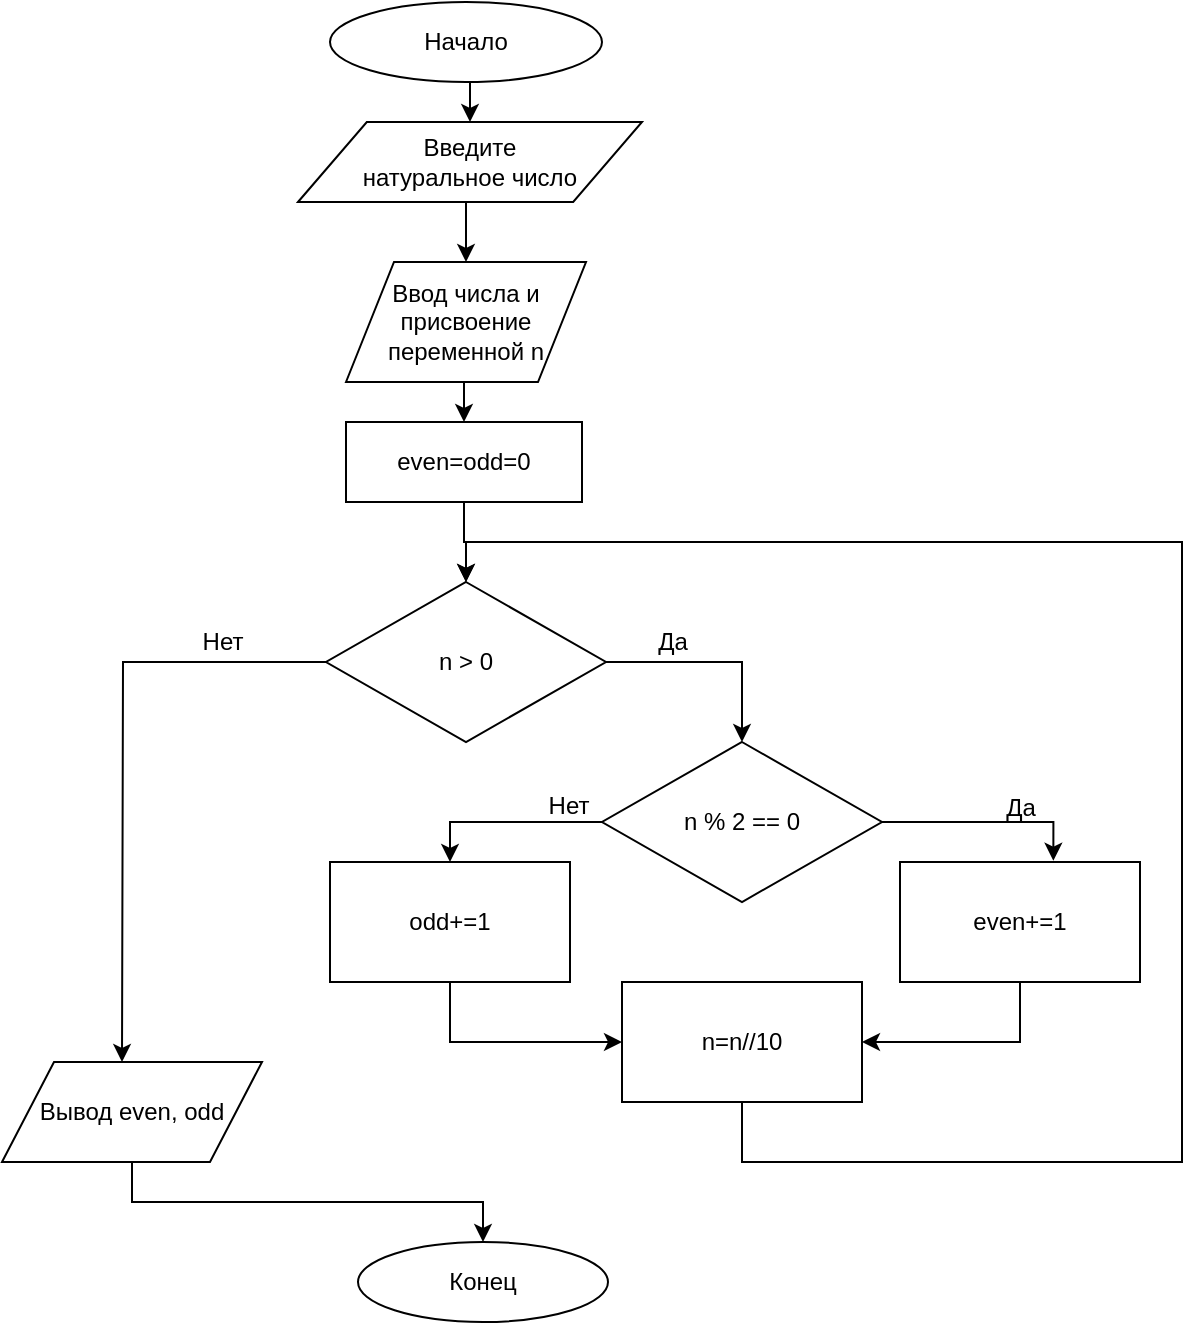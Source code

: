 <mxfile version="12.9.6" type="github" pages="4">
  <diagram id="rKVtp30S5FOUJcAbXGAA" name="les_2_task_1">
    <mxGraphModel dx="1117" dy="670" grid="1" gridSize="10" guides="1" tooltips="1" connect="1" arrows="1" fold="1" page="1" pageScale="1" pageWidth="827" pageHeight="1169" math="0" shadow="0">
      <root>
        <mxCell id="0" />
        <mxCell id="1" parent="0" />
        <mxCell id="ioa-NTSETCwicqUqC_N4-3" style="edgeStyle=orthogonalEdgeStyle;rounded=0;orthogonalLoop=1;jettySize=auto;html=1;exitX=0.5;exitY=1;exitDx=0;exitDy=0;entryX=0.5;entryY=0;entryDx=0;entryDy=0;" edge="1" parent="1" source="ioa-NTSETCwicqUqC_N4-1" target="ioa-NTSETCwicqUqC_N4-2">
          <mxGeometry relative="1" as="geometry" />
        </mxCell>
        <mxCell id="ioa-NTSETCwicqUqC_N4-1" value="Начало" style="ellipse;whiteSpace=wrap;html=1;" vertex="1" parent="1">
          <mxGeometry x="304" y="30" width="136" height="40" as="geometry" />
        </mxCell>
        <mxCell id="ioa-NTSETCwicqUqC_N4-5" style="edgeStyle=orthogonalEdgeStyle;rounded=0;orthogonalLoop=1;jettySize=auto;html=1;exitX=0.5;exitY=1;exitDx=0;exitDy=0;entryX=0.5;entryY=0;entryDx=0;entryDy=0;" edge="1" parent="1" source="ioa-NTSETCwicqUqC_N4-2" target="ioa-NTSETCwicqUqC_N4-4">
          <mxGeometry relative="1" as="geometry" />
        </mxCell>
        <mxCell id="ioa-NTSETCwicqUqC_N4-2" value="Введите &lt;br&gt;натуральное число" style="shape=parallelogram;perimeter=parallelogramPerimeter;whiteSpace=wrap;html=1;" vertex="1" parent="1">
          <mxGeometry x="288" y="90" width="172" height="40" as="geometry" />
        </mxCell>
        <mxCell id="ioa-NTSETCwicqUqC_N4-7" style="edgeStyle=orthogonalEdgeStyle;rounded=0;orthogonalLoop=1;jettySize=auto;html=1;exitX=0.5;exitY=1;exitDx=0;exitDy=0;entryX=0.5;entryY=0;entryDx=0;entryDy=0;" edge="1" parent="1" source="ioa-NTSETCwicqUqC_N4-4" target="ioa-NTSETCwicqUqC_N4-6">
          <mxGeometry relative="1" as="geometry" />
        </mxCell>
        <mxCell id="ioa-NTSETCwicqUqC_N4-4" value="Ввод числа и присвоение переменной n" style="shape=parallelogram;perimeter=parallelogramPerimeter;whiteSpace=wrap;html=1;" vertex="1" parent="1">
          <mxGeometry x="312" y="160" width="120" height="60" as="geometry" />
        </mxCell>
        <mxCell id="ioa-NTSETCwicqUqC_N4-24" style="edgeStyle=orthogonalEdgeStyle;rounded=0;orthogonalLoop=1;jettySize=auto;html=1;exitX=0.5;exitY=1;exitDx=0;exitDy=0;entryX=0.5;entryY=0;entryDx=0;entryDy=0;" edge="1" parent="1" source="ioa-NTSETCwicqUqC_N4-6" target="ioa-NTSETCwicqUqC_N4-8">
          <mxGeometry relative="1" as="geometry" />
        </mxCell>
        <mxCell id="ioa-NTSETCwicqUqC_N4-6" value="even=odd=0" style="rounded=0;whiteSpace=wrap;html=1;" vertex="1" parent="1">
          <mxGeometry x="312" y="240" width="118" height="40" as="geometry" />
        </mxCell>
        <mxCell id="ioa-NTSETCwicqUqC_N4-10" style="edgeStyle=orthogonalEdgeStyle;rounded=0;orthogonalLoop=1;jettySize=auto;html=1;exitX=1;exitY=0.5;exitDx=0;exitDy=0;entryX=0.5;entryY=0;entryDx=0;entryDy=0;" edge="1" parent="1" source="ioa-NTSETCwicqUqC_N4-8" target="ioa-NTSETCwicqUqC_N4-12">
          <mxGeometry relative="1" as="geometry">
            <mxPoint x="540" y="400" as="targetPoint" />
            <Array as="points">
              <mxPoint x="510" y="360" />
            </Array>
          </mxGeometry>
        </mxCell>
        <mxCell id="ioa-NTSETCwicqUqC_N4-25" style="edgeStyle=orthogonalEdgeStyle;rounded=0;orthogonalLoop=1;jettySize=auto;html=1;exitX=0;exitY=0.5;exitDx=0;exitDy=0;" edge="1" parent="1" source="ioa-NTSETCwicqUqC_N4-8">
          <mxGeometry relative="1" as="geometry">
            <mxPoint x="200" y="560" as="targetPoint" />
          </mxGeometry>
        </mxCell>
        <mxCell id="ioa-NTSETCwicqUqC_N4-8" value="n &amp;gt; 0" style="rhombus;whiteSpace=wrap;html=1;" vertex="1" parent="1">
          <mxGeometry x="302" y="320" width="140" height="80" as="geometry" />
        </mxCell>
        <mxCell id="ioa-NTSETCwicqUqC_N4-11" value="Да" style="text;html=1;align=center;verticalAlign=middle;resizable=0;points=[];autosize=1;" vertex="1" parent="1">
          <mxGeometry x="460" y="340" width="30" height="20" as="geometry" />
        </mxCell>
        <mxCell id="ioa-NTSETCwicqUqC_N4-16" style="edgeStyle=orthogonalEdgeStyle;rounded=0;orthogonalLoop=1;jettySize=auto;html=1;exitX=1;exitY=0.5;exitDx=0;exitDy=0;entryX=0.639;entryY=-0.011;entryDx=0;entryDy=0;entryPerimeter=0;" edge="1" parent="1" source="ioa-NTSETCwicqUqC_N4-12" target="ioa-NTSETCwicqUqC_N4-13">
          <mxGeometry relative="1" as="geometry" />
        </mxCell>
        <mxCell id="ioa-NTSETCwicqUqC_N4-17" style="edgeStyle=orthogonalEdgeStyle;rounded=0;orthogonalLoop=1;jettySize=auto;html=1;exitX=0;exitY=0.5;exitDx=0;exitDy=0;entryX=0.5;entryY=0;entryDx=0;entryDy=0;" edge="1" parent="1" source="ioa-NTSETCwicqUqC_N4-12" target="ioa-NTSETCwicqUqC_N4-14">
          <mxGeometry relative="1" as="geometry" />
        </mxCell>
        <mxCell id="ioa-NTSETCwicqUqC_N4-12" value="n % 2 == 0" style="rhombus;whiteSpace=wrap;html=1;" vertex="1" parent="1">
          <mxGeometry x="440" y="400" width="140" height="80" as="geometry" />
        </mxCell>
        <mxCell id="ioa-NTSETCwicqUqC_N4-29" style="edgeStyle=orthogonalEdgeStyle;rounded=0;orthogonalLoop=1;jettySize=auto;html=1;exitX=0.5;exitY=1;exitDx=0;exitDy=0;entryX=1;entryY=0.5;entryDx=0;entryDy=0;" edge="1" parent="1" source="ioa-NTSETCwicqUqC_N4-13" target="ioa-NTSETCwicqUqC_N4-15">
          <mxGeometry relative="1" as="geometry" />
        </mxCell>
        <mxCell id="ioa-NTSETCwicqUqC_N4-13" value="even+=1" style="rounded=0;whiteSpace=wrap;html=1;" vertex="1" parent="1">
          <mxGeometry x="589" y="460" width="120" height="60" as="geometry" />
        </mxCell>
        <mxCell id="ioa-NTSETCwicqUqC_N4-19" style="edgeStyle=orthogonalEdgeStyle;rounded=0;orthogonalLoop=1;jettySize=auto;html=1;exitX=0.5;exitY=1;exitDx=0;exitDy=0;entryX=0;entryY=0.5;entryDx=0;entryDy=0;" edge="1" parent="1" source="ioa-NTSETCwicqUqC_N4-14" target="ioa-NTSETCwicqUqC_N4-15">
          <mxGeometry relative="1" as="geometry" />
        </mxCell>
        <mxCell id="ioa-NTSETCwicqUqC_N4-14" value="odd+=1" style="rounded=0;whiteSpace=wrap;html=1;" vertex="1" parent="1">
          <mxGeometry x="304" y="460" width="120" height="60" as="geometry" />
        </mxCell>
        <mxCell id="ioa-NTSETCwicqUqC_N4-21" style="edgeStyle=orthogonalEdgeStyle;rounded=0;orthogonalLoop=1;jettySize=auto;html=1;exitX=0.5;exitY=1;exitDx=0;exitDy=0;entryX=0.5;entryY=0;entryDx=0;entryDy=0;" edge="1" parent="1" source="ioa-NTSETCwicqUqC_N4-15" target="ioa-NTSETCwicqUqC_N4-8">
          <mxGeometry relative="1" as="geometry">
            <mxPoint x="760.667" y="300" as="targetPoint" />
            <Array as="points">
              <mxPoint x="510" y="610" />
              <mxPoint x="730" y="610" />
              <mxPoint x="730" y="300" />
              <mxPoint x="372" y="300" />
            </Array>
          </mxGeometry>
        </mxCell>
        <mxCell id="ioa-NTSETCwicqUqC_N4-15" value="n=n//10" style="rounded=0;whiteSpace=wrap;html=1;" vertex="1" parent="1">
          <mxGeometry x="450" y="520" width="120" height="60" as="geometry" />
        </mxCell>
        <mxCell id="ioa-NTSETCwicqUqC_N4-18" value="Конец" style="ellipse;whiteSpace=wrap;html=1;" vertex="1" parent="1">
          <mxGeometry x="318" y="650" width="125" height="40" as="geometry" />
        </mxCell>
        <mxCell id="ioa-NTSETCwicqUqC_N4-22" value="Да" style="text;html=1;align=center;verticalAlign=middle;resizable=0;points=[];autosize=1;" vertex="1" parent="1">
          <mxGeometry x="634" y="423" width="30" height="20" as="geometry" />
        </mxCell>
        <mxCell id="ioa-NTSETCwicqUqC_N4-23" value="Нет" style="text;html=1;align=center;verticalAlign=middle;resizable=0;points=[];autosize=1;" vertex="1" parent="1">
          <mxGeometry x="403" y="422" width="40" height="20" as="geometry" />
        </mxCell>
        <mxCell id="ioa-NTSETCwicqUqC_N4-28" style="edgeStyle=orthogonalEdgeStyle;rounded=0;orthogonalLoop=1;jettySize=auto;html=1;exitX=0.5;exitY=1;exitDx=0;exitDy=0;entryX=0.5;entryY=0;entryDx=0;entryDy=0;" edge="1" parent="1" source="ioa-NTSETCwicqUqC_N4-26" target="ioa-NTSETCwicqUqC_N4-18">
          <mxGeometry relative="1" as="geometry" />
        </mxCell>
        <mxCell id="ioa-NTSETCwicqUqC_N4-26" value="Вывод even, odd" style="shape=parallelogram;perimeter=parallelogramPerimeter;whiteSpace=wrap;html=1;" vertex="1" parent="1">
          <mxGeometry x="140" y="560" width="130" height="50" as="geometry" />
        </mxCell>
        <mxCell id="ioa-NTSETCwicqUqC_N4-27" value="Нет" style="text;html=1;align=center;verticalAlign=middle;resizable=0;points=[];autosize=1;" vertex="1" parent="1">
          <mxGeometry x="230" y="340" width="40" height="20" as="geometry" />
        </mxCell>
      </root>
    </mxGraphModel>
  </diagram>
  <diagram id="Z9c6aDuYvLh2kP2BpgMr" name="les_2_task_2">
    <mxGraphModel dx="1117" dy="670" grid="1" gridSize="10" guides="1" tooltips="1" connect="1" arrows="1" fold="1" page="1" pageScale="1" pageWidth="827" pageHeight="1169" math="0" shadow="0">
      <root>
        <mxCell id="aGpTQ1tso_q_xdeGvkhL-0" />
        <mxCell id="aGpTQ1tso_q_xdeGvkhL-1" parent="aGpTQ1tso_q_xdeGvkhL-0" />
        <mxCell id="V6yD2w-xSUiHiECccR0s-0" style="edgeStyle=orthogonalEdgeStyle;rounded=0;orthogonalLoop=1;jettySize=auto;html=1;exitX=0.5;exitY=1;exitDx=0;exitDy=0;entryX=0.5;entryY=0;entryDx=0;entryDy=0;" edge="1" parent="aGpTQ1tso_q_xdeGvkhL-1" source="V6yD2w-xSUiHiECccR0s-1" target="V6yD2w-xSUiHiECccR0s-3">
          <mxGeometry relative="1" as="geometry" />
        </mxCell>
        <mxCell id="V6yD2w-xSUiHiECccR0s-1" value="Начало" style="ellipse;whiteSpace=wrap;html=1;" vertex="1" parent="aGpTQ1tso_q_xdeGvkhL-1">
          <mxGeometry x="304" y="30" width="136" height="40" as="geometry" />
        </mxCell>
        <mxCell id="V6yD2w-xSUiHiECccR0s-2" style="edgeStyle=orthogonalEdgeStyle;rounded=0;orthogonalLoop=1;jettySize=auto;html=1;exitX=0.5;exitY=1;exitDx=0;exitDy=0;entryX=0.5;entryY=0;entryDx=0;entryDy=0;" edge="1" parent="aGpTQ1tso_q_xdeGvkhL-1" source="V6yD2w-xSUiHiECccR0s-3" target="V6yD2w-xSUiHiECccR0s-5">
          <mxGeometry relative="1" as="geometry" />
        </mxCell>
        <mxCell id="V6yD2w-xSUiHiECccR0s-3" value="Введите число" style="shape=parallelogram;perimeter=parallelogramPerimeter;whiteSpace=wrap;html=1;" vertex="1" parent="aGpTQ1tso_q_xdeGvkhL-1">
          <mxGeometry x="288" y="90" width="172" height="40" as="geometry" />
        </mxCell>
        <mxCell id="V6yD2w-xSUiHiECccR0s-4" style="edgeStyle=orthogonalEdgeStyle;rounded=0;orthogonalLoop=1;jettySize=auto;html=1;exitX=0.5;exitY=1;exitDx=0;exitDy=0;entryX=0.5;entryY=0;entryDx=0;entryDy=0;" edge="1" parent="aGpTQ1tso_q_xdeGvkhL-1" source="V6yD2w-xSUiHiECccR0s-5" target="V6yD2w-xSUiHiECccR0s-7">
          <mxGeometry relative="1" as="geometry" />
        </mxCell>
        <mxCell id="V6yD2w-xSUiHiECccR0s-5" value="Ввод числа и присвоение переменной n" style="shape=parallelogram;perimeter=parallelogramPerimeter;whiteSpace=wrap;html=1;" vertex="1" parent="aGpTQ1tso_q_xdeGvkhL-1">
          <mxGeometry x="312" y="160" width="120" height="60" as="geometry" />
        </mxCell>
        <mxCell id="V6yD2w-xSUiHiECccR0s-6" style="edgeStyle=orthogonalEdgeStyle;rounded=0;orthogonalLoop=1;jettySize=auto;html=1;exitX=0.5;exitY=1;exitDx=0;exitDy=0;entryX=0.5;entryY=0;entryDx=0;entryDy=0;" edge="1" parent="aGpTQ1tso_q_xdeGvkhL-1" source="V6yD2w-xSUiHiECccR0s-7" target="V6yD2w-xSUiHiECccR0s-10">
          <mxGeometry relative="1" as="geometry" />
        </mxCell>
        <mxCell id="V6yD2w-xSUiHiECccR0s-7" value="m = 0" style="rounded=0;whiteSpace=wrap;html=1;" vertex="1" parent="aGpTQ1tso_q_xdeGvkhL-1">
          <mxGeometry x="312" y="240" width="118" height="40" as="geometry" />
        </mxCell>
        <mxCell id="V6yD2w-xSUiHiECccR0s-8" style="edgeStyle=orthogonalEdgeStyle;rounded=0;orthogonalLoop=1;jettySize=auto;html=1;exitX=1;exitY=0.5;exitDx=0;exitDy=0;entryX=0.5;entryY=0;entryDx=0;entryDy=0;" edge="1" parent="aGpTQ1tso_q_xdeGvkhL-1" source="V6yD2w-xSUiHiECccR0s-10">
          <mxGeometry relative="1" as="geometry">
            <mxPoint x="510" y="400" as="targetPoint" />
            <Array as="points">
              <mxPoint x="510" y="360" />
            </Array>
          </mxGeometry>
        </mxCell>
        <mxCell id="V6yD2w-xSUiHiECccR0s-27" style="edgeStyle=orthogonalEdgeStyle;rounded=0;orthogonalLoop=1;jettySize=auto;html=1;exitX=0;exitY=0.5;exitDx=0;exitDy=0;" edge="1" parent="aGpTQ1tso_q_xdeGvkhL-1" source="V6yD2w-xSUiHiECccR0s-10" target="V6yD2w-xSUiHiECccR0s-25">
          <mxGeometry relative="1" as="geometry" />
        </mxCell>
        <mxCell id="V6yD2w-xSUiHiECccR0s-10" value="n &amp;gt; 0" style="rhombus;whiteSpace=wrap;html=1;" vertex="1" parent="aGpTQ1tso_q_xdeGvkhL-1">
          <mxGeometry x="302" y="320" width="140" height="80" as="geometry" />
        </mxCell>
        <mxCell id="V6yD2w-xSUiHiECccR0s-11" value="Да" style="text;html=1;align=center;verticalAlign=middle;resizable=0;points=[];autosize=1;" vertex="1" parent="aGpTQ1tso_q_xdeGvkhL-1">
          <mxGeometry x="460" y="340" width="30" height="20" as="geometry" />
        </mxCell>
        <mxCell id="V6yD2w-xSUiHiECccR0s-17" style="edgeStyle=orthogonalEdgeStyle;rounded=0;orthogonalLoop=1;jettySize=auto;html=1;exitX=0.5;exitY=1;exitDx=0;exitDy=0;entryX=0.5;entryY=0;entryDx=0;entryDy=0;" edge="1" parent="aGpTQ1tso_q_xdeGvkhL-1" source="V6yD2w-xSUiHiECccR0s-18" target="V6yD2w-xSUiHiECccR0s-20">
          <mxGeometry relative="1" as="geometry" />
        </mxCell>
        <mxCell id="V6yD2w-xSUiHiECccR0s-18" value="m = m * 10 + n% 10" style="rounded=0;whiteSpace=wrap;html=1;" vertex="1" parent="aGpTQ1tso_q_xdeGvkhL-1">
          <mxGeometry x="450" y="400" width="120" height="60" as="geometry" />
        </mxCell>
        <mxCell id="V6yD2w-xSUiHiECccR0s-19" style="edgeStyle=orthogonalEdgeStyle;rounded=0;orthogonalLoop=1;jettySize=auto;html=1;exitX=1;exitY=0.5;exitDx=0;exitDy=0;entryX=0.5;entryY=0;entryDx=0;entryDy=0;" edge="1" parent="aGpTQ1tso_q_xdeGvkhL-1" source="V6yD2w-xSUiHiECccR0s-20" target="V6yD2w-xSUiHiECccR0s-10">
          <mxGeometry relative="1" as="geometry">
            <mxPoint x="760.667" y="300" as="targetPoint" />
            <Array as="points">
              <mxPoint x="590" y="520" />
              <mxPoint x="590" y="300" />
              <mxPoint x="372" y="300" />
            </Array>
          </mxGeometry>
        </mxCell>
        <mxCell id="V6yD2w-xSUiHiECccR0s-20" value="n=n//10" style="rounded=0;whiteSpace=wrap;html=1;" vertex="1" parent="aGpTQ1tso_q_xdeGvkhL-1">
          <mxGeometry x="450" y="490" width="120" height="60" as="geometry" />
        </mxCell>
        <mxCell id="V6yD2w-xSUiHiECccR0s-21" value="Конец" style="ellipse;whiteSpace=wrap;html=1;" vertex="1" parent="aGpTQ1tso_q_xdeGvkhL-1">
          <mxGeometry x="325" y="600" width="125" height="40" as="geometry" />
        </mxCell>
        <mxCell id="V6yD2w-xSUiHiECccR0s-24" style="edgeStyle=orthogonalEdgeStyle;rounded=0;orthogonalLoop=1;jettySize=auto;html=1;exitX=0.5;exitY=1;exitDx=0;exitDy=0;entryX=0.5;entryY=0;entryDx=0;entryDy=0;" edge="1" parent="aGpTQ1tso_q_xdeGvkhL-1" source="V6yD2w-xSUiHiECccR0s-25" target="V6yD2w-xSUiHiECccR0s-21">
          <mxGeometry relative="1" as="geometry" />
        </mxCell>
        <mxCell id="V6yD2w-xSUiHiECccR0s-25" value="Вывод m" style="shape=parallelogram;perimeter=parallelogramPerimeter;whiteSpace=wrap;html=1;" vertex="1" parent="aGpTQ1tso_q_xdeGvkhL-1">
          <mxGeometry x="260" y="480" width="130" height="50" as="geometry" />
        </mxCell>
        <mxCell id="V6yD2w-xSUiHiECccR0s-26" value="Нет" style="text;html=1;align=center;verticalAlign=middle;resizable=0;points=[];autosize=1;" vertex="1" parent="aGpTQ1tso_q_xdeGvkhL-1">
          <mxGeometry x="230" y="400" width="40" height="20" as="geometry" />
        </mxCell>
      </root>
    </mxGraphModel>
  </diagram>
  <diagram id="h6ZbxF7L8YO98rWHOIjX" name="les_2_task_3">
    <mxGraphModel dx="1117" dy="670" grid="1" gridSize="10" guides="1" tooltips="1" connect="1" arrows="1" fold="1" page="1" pageScale="1" pageWidth="827" pageHeight="1169" math="0" shadow="0">
      <root>
        <mxCell id="HMODMANWcDq8sL-0sKpM-0" />
        <mxCell id="HMODMANWcDq8sL-0sKpM-1" parent="HMODMANWcDq8sL-0sKpM-0" />
        <mxCell id="cRkmhX1Q0LEw61GjZoGW-4" style="edgeStyle=orthogonalEdgeStyle;rounded=0;orthogonalLoop=1;jettySize=auto;html=1;exitX=0.5;exitY=1;exitDx=0;exitDy=0;" edge="1" parent="HMODMANWcDq8sL-0sKpM-1" source="cRkmhX1Q0LEw61GjZoGW-0" target="cRkmhX1Q0LEw61GjZoGW-1">
          <mxGeometry relative="1" as="geometry" />
        </mxCell>
        <mxCell id="cRkmhX1Q0LEw61GjZoGW-0" value="Начало" style="ellipse;whiteSpace=wrap;html=1;" vertex="1" parent="HMODMANWcDq8sL-0sKpM-1">
          <mxGeometry x="310" y="20" width="110" height="30" as="geometry" />
        </mxCell>
        <mxCell id="cRkmhX1Q0LEw61GjZoGW-5" style="edgeStyle=orthogonalEdgeStyle;rounded=0;orthogonalLoop=1;jettySize=auto;html=1;exitX=0.5;exitY=1;exitDx=0;exitDy=0;entryX=0.5;entryY=0;entryDx=0;entryDy=0;" edge="1" parent="HMODMANWcDq8sL-0sKpM-1" source="cRkmhX1Q0LEw61GjZoGW-1" target="cRkmhX1Q0LEw61GjZoGW-2">
          <mxGeometry relative="1" as="geometry" />
        </mxCell>
        <mxCell id="cRkmhX1Q0LEw61GjZoGW-1" value="Ввод кол-ва &lt;br&gt;чисел n" style="shape=parallelogram;perimeter=parallelogramPerimeter;whiteSpace=wrap;html=1;" vertex="1" parent="HMODMANWcDq8sL-0sKpM-1">
          <mxGeometry x="302.5" y="80" width="125" height="40" as="geometry" />
        </mxCell>
        <mxCell id="cRkmhX1Q0LEw61GjZoGW-6" style="edgeStyle=orthogonalEdgeStyle;rounded=0;orthogonalLoop=1;jettySize=auto;html=1;exitX=0.5;exitY=1;exitDx=0;exitDy=0;entryX=0.5;entryY=0;entryDx=0;entryDy=0;" edge="1" parent="HMODMANWcDq8sL-0sKpM-1" source="cRkmhX1Q0LEw61GjZoGW-2" target="cRkmhX1Q0LEw61GjZoGW-3">
          <mxGeometry relative="1" as="geometry" />
        </mxCell>
        <mxCell id="cRkmhX1Q0LEw61GjZoGW-2" value="Ввод цифры для подсчёта d" style="shape=parallelogram;perimeter=parallelogramPerimeter;whiteSpace=wrap;html=1;" vertex="1" parent="HMODMANWcDq8sL-0sKpM-1">
          <mxGeometry x="292.5" y="140" width="145" height="40" as="geometry" />
        </mxCell>
        <mxCell id="cRkmhX1Q0LEw61GjZoGW-8" style="edgeStyle=orthogonalEdgeStyle;rounded=0;orthogonalLoop=1;jettySize=auto;html=1;exitX=0.5;exitY=1;exitDx=0;exitDy=0;entryX=0.5;entryY=0;entryDx=0;entryDy=0;" edge="1" parent="HMODMANWcDq8sL-0sKpM-1" source="cRkmhX1Q0LEw61GjZoGW-3" target="cRkmhX1Q0LEw61GjZoGW-7">
          <mxGeometry relative="1" as="geometry" />
        </mxCell>
        <mxCell id="cRkmhX1Q0LEw61GjZoGW-3" value="count=0" style="rounded=0;whiteSpace=wrap;html=1;" vertex="1" parent="HMODMANWcDq8sL-0sKpM-1">
          <mxGeometry x="307.5" y="200" width="115" height="30" as="geometry" />
        </mxCell>
        <mxCell id="cRkmhX1Q0LEw61GjZoGW-25" style="edgeStyle=orthogonalEdgeStyle;rounded=0;orthogonalLoop=1;jettySize=auto;html=1;exitX=0.5;exitY=1;exitDx=0;exitDy=0;entryX=0.483;entryY=0.167;entryDx=0;entryDy=0;entryPerimeter=0;" edge="1" parent="HMODMANWcDq8sL-0sKpM-1" source="cRkmhX1Q0LEw61GjZoGW-7" target="cRkmhX1Q0LEw61GjZoGW-9">
          <mxGeometry relative="1" as="geometry" />
        </mxCell>
        <mxCell id="cRkmhX1Q0LEw61GjZoGW-7" value="for i in range(1, n+1)" style="shape=hexagon;perimeter=hexagonPerimeter2;whiteSpace=wrap;html=1;" vertex="1" parent="HMODMANWcDq8sL-0sKpM-1">
          <mxGeometry x="305" y="240" width="125" height="50" as="geometry" />
        </mxCell>
        <mxCell id="cRkmhX1Q0LEw61GjZoGW-10" style="edgeStyle=orthogonalEdgeStyle;rounded=0;orthogonalLoop=1;jettySize=auto;html=1;exitX=0;exitY=0.5;exitDx=0;exitDy=0;entryX=0;entryY=0.5;entryDx=0;entryDy=0;" edge="1" parent="HMODMANWcDq8sL-0sKpM-1" source="cRkmhX1Q0LEw61GjZoGW-9" target="cRkmhX1Q0LEw61GjZoGW-7">
          <mxGeometry relative="1" as="geometry">
            <Array as="points">
              <mxPoint x="290" y="340" />
              <mxPoint x="290" y="265" />
            </Array>
          </mxGeometry>
        </mxCell>
        <mxCell id="cRkmhX1Q0LEw61GjZoGW-21" style="edgeStyle=orthogonalEdgeStyle;rounded=0;orthogonalLoop=1;jettySize=auto;html=1;exitX=1;exitY=0.5;exitDx=0;exitDy=0;entryX=0.5;entryY=0;entryDx=0;entryDy=0;" edge="1" parent="HMODMANWcDq8sL-0sKpM-1" source="cRkmhX1Q0LEw61GjZoGW-9" target="cRkmhX1Q0LEw61GjZoGW-12">
          <mxGeometry relative="1" as="geometry">
            <Array as="points">
              <mxPoint x="416" y="330" />
              <mxPoint x="463" y="330" />
            </Array>
          </mxGeometry>
        </mxCell>
        <mxCell id="cRkmhX1Q0LEw61GjZoGW-9" value="Введите число&lt;br&gt;m" style="shape=parallelogram;perimeter=parallelogramPerimeter;whiteSpace=wrap;html=1;" vertex="1" parent="HMODMANWcDq8sL-0sKpM-1">
          <mxGeometry x="307.5" y="310" width="120" height="60" as="geometry" />
        </mxCell>
        <mxCell id="cRkmhX1Q0LEw61GjZoGW-17" style="edgeStyle=orthogonalEdgeStyle;rounded=0;orthogonalLoop=1;jettySize=auto;html=1;exitX=1;exitY=0.5;exitDx=0;exitDy=0;entryX=0.5;entryY=0;entryDx=0;entryDy=0;" edge="1" parent="HMODMANWcDq8sL-0sKpM-1" source="cRkmhX1Q0LEw61GjZoGW-12" target="cRkmhX1Q0LEw61GjZoGW-14">
          <mxGeometry relative="1" as="geometry" />
        </mxCell>
        <mxCell id="cRkmhX1Q0LEw61GjZoGW-27" style="edgeStyle=orthogonalEdgeStyle;rounded=0;orthogonalLoop=1;jettySize=auto;html=1;exitX=0;exitY=0.5;exitDx=0;exitDy=0;entryX=0.5;entryY=0;entryDx=0;entryDy=0;" edge="1" parent="HMODMANWcDq8sL-0sKpM-1" source="cRkmhX1Q0LEw61GjZoGW-12" target="cRkmhX1Q0LEw61GjZoGW-26">
          <mxGeometry relative="1" as="geometry" />
        </mxCell>
        <mxCell id="cRkmhX1Q0LEw61GjZoGW-12" value="m &amp;gt; 0" style="rhombus;whiteSpace=wrap;html=1;" vertex="1" parent="HMODMANWcDq8sL-0sKpM-1">
          <mxGeometry x="400" y="383" width="126" height="40" as="geometry" />
        </mxCell>
        <mxCell id="cRkmhX1Q0LEw61GjZoGW-16" style="edgeStyle=orthogonalEdgeStyle;rounded=0;orthogonalLoop=1;jettySize=auto;html=1;exitX=1;exitY=0.5;exitDx=0;exitDy=0;entryX=1;entryY=0.5;entryDx=0;entryDy=0;" edge="1" parent="HMODMANWcDq8sL-0sKpM-1" source="cRkmhX1Q0LEw61GjZoGW-14" target="cRkmhX1Q0LEw61GjZoGW-15">
          <mxGeometry relative="1" as="geometry" />
        </mxCell>
        <mxCell id="cRkmhX1Q0LEw61GjZoGW-31" style="edgeStyle=orthogonalEdgeStyle;rounded=0;orthogonalLoop=1;jettySize=auto;html=1;exitX=0;exitY=0.5;exitDx=0;exitDy=0;entryX=0.426;entryY=0.086;entryDx=0;entryDy=0;entryPerimeter=0;" edge="1" parent="HMODMANWcDq8sL-0sKpM-1" source="cRkmhX1Q0LEw61GjZoGW-14" target="cRkmhX1Q0LEw61GjZoGW-18">
          <mxGeometry relative="1" as="geometry" />
        </mxCell>
        <mxCell id="cRkmhX1Q0LEw61GjZoGW-14" value="m % 10 == d" style="rhombus;whiteSpace=wrap;html=1;" vertex="1" parent="HMODMANWcDq8sL-0sKpM-1">
          <mxGeometry x="480" y="450" width="90" height="60" as="geometry" />
        </mxCell>
        <mxCell id="cRkmhX1Q0LEw61GjZoGW-19" style="edgeStyle=orthogonalEdgeStyle;rounded=0;orthogonalLoop=1;jettySize=auto;html=1;exitX=0.5;exitY=1;exitDx=0;exitDy=0;entryX=0.5;entryY=0;entryDx=0;entryDy=0;" edge="1" parent="HMODMANWcDq8sL-0sKpM-1" source="cRkmhX1Q0LEw61GjZoGW-15" target="cRkmhX1Q0LEw61GjZoGW-18">
          <mxGeometry relative="1" as="geometry" />
        </mxCell>
        <mxCell id="cRkmhX1Q0LEw61GjZoGW-15" value="count +=1" style="rounded=0;whiteSpace=wrap;html=1;" vertex="1" parent="HMODMANWcDq8sL-0sKpM-1">
          <mxGeometry x="535" y="520" width="110" height="40" as="geometry" />
        </mxCell>
        <mxCell id="cRkmhX1Q0LEw61GjZoGW-33" style="edgeStyle=orthogonalEdgeStyle;rounded=0;orthogonalLoop=1;jettySize=auto;html=1;exitX=1;exitY=0.5;exitDx=0;exitDy=0;" edge="1" parent="HMODMANWcDq8sL-0sKpM-1" source="cRkmhX1Q0LEw61GjZoGW-18">
          <mxGeometry relative="1" as="geometry">
            <mxPoint x="463" y="380" as="targetPoint" />
            <Array as="points">
              <mxPoint x="680" y="603" />
              <mxPoint x="680" y="330" />
              <mxPoint x="463" y="330" />
            </Array>
          </mxGeometry>
        </mxCell>
        <mxCell id="cRkmhX1Q0LEw61GjZoGW-18" value="m=m//10" style="rounded=0;whiteSpace=wrap;html=1;" vertex="1" parent="HMODMANWcDq8sL-0sKpM-1">
          <mxGeometry x="411" y="585" width="115" height="35" as="geometry" />
        </mxCell>
        <mxCell id="cRkmhX1Q0LEw61GjZoGW-22" value="Да" style="text;html=1;align=center;verticalAlign=middle;resizable=0;points=[];autosize=1;" vertex="1" parent="HMODMANWcDq8sL-0sKpM-1">
          <mxGeometry x="510" y="370" width="30" height="20" as="geometry" />
        </mxCell>
        <mxCell id="cRkmhX1Q0LEw61GjZoGW-23" value="Да" style="text;html=1;align=center;verticalAlign=middle;resizable=0;points=[];autosize=1;" vertex="1" parent="HMODMANWcDq8sL-0sKpM-1">
          <mxGeometry x="615" y="463" width="30" height="20" as="geometry" />
        </mxCell>
        <mxCell id="cRkmhX1Q0LEw61GjZoGW-30" style="edgeStyle=orthogonalEdgeStyle;rounded=0;orthogonalLoop=1;jettySize=auto;html=1;exitX=0.5;exitY=1;exitDx=0;exitDy=0;entryX=0.5;entryY=0;entryDx=0;entryDy=0;" edge="1" parent="HMODMANWcDq8sL-0sKpM-1" source="cRkmhX1Q0LEw61GjZoGW-26" target="cRkmhX1Q0LEw61GjZoGW-29">
          <mxGeometry relative="1" as="geometry" />
        </mxCell>
        <mxCell id="cRkmhX1Q0LEw61GjZoGW-26" value="Вывод count" style="shape=parallelogram;perimeter=parallelogramPerimeter;whiteSpace=wrap;html=1;" vertex="1" parent="HMODMANWcDq8sL-0sKpM-1">
          <mxGeometry x="250" y="459" width="120" height="60" as="geometry" />
        </mxCell>
        <mxCell id="cRkmhX1Q0LEw61GjZoGW-28" value="Нет" style="text;html=1;align=center;verticalAlign=middle;resizable=0;points=[];autosize=1;" vertex="1" parent="HMODMANWcDq8sL-0sKpM-1">
          <mxGeometry x="338" y="380" width="40" height="20" as="geometry" />
        </mxCell>
        <mxCell id="cRkmhX1Q0LEw61GjZoGW-29" value="Конец" style="ellipse;whiteSpace=wrap;html=1;" vertex="1" parent="HMODMANWcDq8sL-0sKpM-1">
          <mxGeometry x="307.5" y="630" width="125" height="40" as="geometry" />
        </mxCell>
        <mxCell id="cRkmhX1Q0LEw61GjZoGW-32" value="Нет" style="text;html=1;align=center;verticalAlign=middle;resizable=0;points=[];autosize=1;" vertex="1" parent="HMODMANWcDq8sL-0sKpM-1">
          <mxGeometry x="445" y="459" width="40" height="20" as="geometry" />
        </mxCell>
      </root>
    </mxGraphModel>
  </diagram>
  <diagram id="KMy2XMrR59gT4Szf9TXs" name="les_2_task_4">
    <mxGraphModel dx="1303" dy="782" grid="1" gridSize="10" guides="1" tooltips="1" connect="1" arrows="1" fold="1" page="1" pageScale="1" pageWidth="827" pageHeight="1169" math="0" shadow="0">
      <root>
        <mxCell id="4xfBMgCYuEGBn5e-J9cV-0" />
        <mxCell id="4xfBMgCYuEGBn5e-J9cV-1" parent="4xfBMgCYuEGBn5e-J9cV-0" />
        <mxCell id="4xfBMgCYuEGBn5e-J9cV-7" style="edgeStyle=orthogonalEdgeStyle;rounded=0;orthogonalLoop=1;jettySize=auto;html=1;exitX=0.5;exitY=1;exitDx=0;exitDy=0;entryX=0.5;entryY=0;entryDx=0;entryDy=0;" edge="1" parent="4xfBMgCYuEGBn5e-J9cV-1" source="4xfBMgCYuEGBn5e-J9cV-2" target="4xfBMgCYuEGBn5e-J9cV-3">
          <mxGeometry relative="1" as="geometry" />
        </mxCell>
        <mxCell id="4xfBMgCYuEGBn5e-J9cV-2" value="Начало" style="ellipse;whiteSpace=wrap;html=1;" vertex="1" parent="4xfBMgCYuEGBn5e-J9cV-1">
          <mxGeometry x="304" y="30" width="106" height="30" as="geometry" />
        </mxCell>
        <mxCell id="4xfBMgCYuEGBn5e-J9cV-8" style="edgeStyle=orthogonalEdgeStyle;rounded=0;orthogonalLoop=1;jettySize=auto;html=1;exitX=0.5;exitY=1;exitDx=0;exitDy=0;entryX=0.5;entryY=0;entryDx=0;entryDy=0;" edge="1" parent="4xfBMgCYuEGBn5e-J9cV-1" source="4xfBMgCYuEGBn5e-J9cV-3" target="4xfBMgCYuEGBn5e-J9cV-4">
          <mxGeometry relative="1" as="geometry" />
        </mxCell>
        <mxCell id="4xfBMgCYuEGBn5e-J9cV-3" value="Ввод числа n" style="shape=parallelogram;perimeter=parallelogramPerimeter;whiteSpace=wrap;html=1;" vertex="1" parent="4xfBMgCYuEGBn5e-J9cV-1">
          <mxGeometry x="297" y="80" width="120" height="60" as="geometry" />
        </mxCell>
        <mxCell id="4xfBMgCYuEGBn5e-J9cV-9" style="edgeStyle=orthogonalEdgeStyle;rounded=0;orthogonalLoop=1;jettySize=auto;html=1;exitX=0.5;exitY=1;exitDx=0;exitDy=0;entryX=0.5;entryY=0;entryDx=0;entryDy=0;" edge="1" parent="4xfBMgCYuEGBn5e-J9cV-1" source="4xfBMgCYuEGBn5e-J9cV-4" target="4xfBMgCYuEGBn5e-J9cV-5">
          <mxGeometry relative="1" as="geometry" />
        </mxCell>
        <mxCell id="4xfBMgCYuEGBn5e-J9cV-4" value="max_s = 0&lt;br&gt;max_m = 0" style="rounded=0;whiteSpace=wrap;html=1;" vertex="1" parent="4xfBMgCYuEGBn5e-J9cV-1">
          <mxGeometry x="294" y="160" width="120" height="60" as="geometry" />
        </mxCell>
        <mxCell id="4xfBMgCYuEGBn5e-J9cV-10" style="edgeStyle=orthogonalEdgeStyle;rounded=0;orthogonalLoop=1;jettySize=auto;html=1;exitX=1;exitY=0.5;exitDx=0;exitDy=0;entryX=0.5;entryY=0;entryDx=0;entryDy=0;" edge="1" parent="4xfBMgCYuEGBn5e-J9cV-1" source="4xfBMgCYuEGBn5e-J9cV-5" target="4xfBMgCYuEGBn5e-J9cV-6">
          <mxGeometry relative="1" as="geometry" />
        </mxCell>
        <mxCell id="4xfBMgCYuEGBn5e-J9cV-29" style="edgeStyle=orthogonalEdgeStyle;rounded=0;orthogonalLoop=1;jettySize=auto;html=1;exitX=0;exitY=0.5;exitDx=0;exitDy=0;entryX=0.5;entryY=0;entryDx=0;entryDy=0;" edge="1" parent="4xfBMgCYuEGBn5e-J9cV-1" source="4xfBMgCYuEGBn5e-J9cV-5" target="4xfBMgCYuEGBn5e-J9cV-26">
          <mxGeometry relative="1" as="geometry">
            <mxPoint x="260" y="580" as="targetPoint" />
            <Array as="points">
              <mxPoint x="260" y="280" />
              <mxPoint x="260" y="600" />
            </Array>
          </mxGeometry>
        </mxCell>
        <mxCell id="4xfBMgCYuEGBn5e-J9cV-5" value="n!=0" style="rhombus;whiteSpace=wrap;html=1;" vertex="1" parent="4xfBMgCYuEGBn5e-J9cV-1">
          <mxGeometry x="317" y="240" width="80" height="80" as="geometry" />
        </mxCell>
        <mxCell id="4xfBMgCYuEGBn5e-J9cV-12" style="edgeStyle=orthogonalEdgeStyle;rounded=0;orthogonalLoop=1;jettySize=auto;html=1;exitX=0.5;exitY=1;exitDx=0;exitDy=0;entryX=0.5;entryY=0;entryDx=0;entryDy=0;" edge="1" parent="4xfBMgCYuEGBn5e-J9cV-1" source="4xfBMgCYuEGBn5e-J9cV-6" target="4xfBMgCYuEGBn5e-J9cV-11">
          <mxGeometry relative="1" as="geometry" />
        </mxCell>
        <mxCell id="4xfBMgCYuEGBn5e-J9cV-6" value="m = n&lt;br&gt;s = 0" style="rounded=0;whiteSpace=wrap;html=1;" vertex="1" parent="4xfBMgCYuEGBn5e-J9cV-1">
          <mxGeometry x="374" y="310" width="106" height="40" as="geometry" />
        </mxCell>
        <mxCell id="4xfBMgCYuEGBn5e-J9cV-14" style="edgeStyle=orthogonalEdgeStyle;rounded=0;orthogonalLoop=1;jettySize=auto;html=1;exitX=1;exitY=0.5;exitDx=0;exitDy=0;entryX=0.5;entryY=0;entryDx=0;entryDy=0;" edge="1" parent="4xfBMgCYuEGBn5e-J9cV-1" source="4xfBMgCYuEGBn5e-J9cV-11" target="4xfBMgCYuEGBn5e-J9cV-13">
          <mxGeometry relative="1" as="geometry" />
        </mxCell>
        <mxCell id="4xfBMgCYuEGBn5e-J9cV-16" value="Да" style="text;html=1;align=center;verticalAlign=middle;resizable=0;points=[];labelBackgroundColor=#ffffff;" vertex="1" connectable="0" parent="4xfBMgCYuEGBn5e-J9cV-14">
          <mxGeometry x="-0.274" y="12" relative="1" as="geometry">
            <mxPoint as="offset" />
          </mxGeometry>
        </mxCell>
        <mxCell id="4xfBMgCYuEGBn5e-J9cV-24" style="edgeStyle=orthogonalEdgeStyle;rounded=0;orthogonalLoop=1;jettySize=auto;html=1;exitX=0;exitY=0.5;exitDx=0;exitDy=0;entryX=0;entryY=0.5;entryDx=0;entryDy=0;" edge="1" parent="4xfBMgCYuEGBn5e-J9cV-1" source="4xfBMgCYuEGBn5e-J9cV-11" target="4xfBMgCYuEGBn5e-J9cV-5">
          <mxGeometry relative="1" as="geometry" />
        </mxCell>
        <mxCell id="4xfBMgCYuEGBn5e-J9cV-11" value="n &amp;gt; 0" style="rhombus;whiteSpace=wrap;html=1;" vertex="1" parent="4xfBMgCYuEGBn5e-J9cV-1">
          <mxGeometry x="387" y="380" width="80" height="80" as="geometry" />
        </mxCell>
        <mxCell id="4xfBMgCYuEGBn5e-J9cV-18" style="edgeStyle=orthogonalEdgeStyle;rounded=0;orthogonalLoop=1;jettySize=auto;html=1;exitX=0.5;exitY=1;exitDx=0;exitDy=0;entryX=0.5;entryY=0;entryDx=0;entryDy=0;" edge="1" parent="4xfBMgCYuEGBn5e-J9cV-1" source="4xfBMgCYuEGBn5e-J9cV-13" target="4xfBMgCYuEGBn5e-J9cV-17">
          <mxGeometry relative="1" as="geometry" />
        </mxCell>
        <mxCell id="4xfBMgCYuEGBn5e-J9cV-13" value="s+=n%10&lt;br&gt;n//=10" style="rounded=0;whiteSpace=wrap;html=1;" vertex="1" parent="4xfBMgCYuEGBn5e-J9cV-1">
          <mxGeometry x="460" y="470" width="110" height="30" as="geometry" />
        </mxCell>
        <mxCell id="4xfBMgCYuEGBn5e-J9cV-15" value="Да" style="text;html=1;align=center;verticalAlign=middle;resizable=0;points=[];autosize=1;" vertex="1" parent="4xfBMgCYuEGBn5e-J9cV-1">
          <mxGeometry x="436" y="259" width="30" height="20" as="geometry" />
        </mxCell>
        <mxCell id="4xfBMgCYuEGBn5e-J9cV-20" style="edgeStyle=orthogonalEdgeStyle;rounded=0;orthogonalLoop=1;jettySize=auto;html=1;entryX=0.5;entryY=0;entryDx=0;entryDy=0;" edge="1" parent="4xfBMgCYuEGBn5e-J9cV-1" source="4xfBMgCYuEGBn5e-J9cV-17" target="4xfBMgCYuEGBn5e-J9cV-19">
          <mxGeometry relative="1" as="geometry">
            <Array as="points">
              <mxPoint x="600" y="560" />
            </Array>
          </mxGeometry>
        </mxCell>
        <mxCell id="4xfBMgCYuEGBn5e-J9cV-21" style="edgeStyle=orthogonalEdgeStyle;rounded=0;orthogonalLoop=1;jettySize=auto;html=1;exitX=0;exitY=0.5;exitDx=0;exitDy=0;entryX=0;entryY=0.5;entryDx=0;entryDy=0;" edge="1" parent="4xfBMgCYuEGBn5e-J9cV-1" source="4xfBMgCYuEGBn5e-J9cV-17" target="4xfBMgCYuEGBn5e-J9cV-3">
          <mxGeometry relative="1" as="geometry">
            <mxPoint x="210" y="110" as="targetPoint" />
            <Array as="points">
              <mxPoint x="240" y="560" />
              <mxPoint x="240" y="110" />
            </Array>
          </mxGeometry>
        </mxCell>
        <mxCell id="4xfBMgCYuEGBn5e-J9cV-17" value="s &amp;gt; max_s" style="rhombus;whiteSpace=wrap;html=1;" vertex="1" parent="4xfBMgCYuEGBn5e-J9cV-1">
          <mxGeometry x="474" y="520" width="80" height="80" as="geometry" />
        </mxCell>
        <mxCell id="4xfBMgCYuEGBn5e-J9cV-32" style="edgeStyle=orthogonalEdgeStyle;rounded=0;orthogonalLoop=1;jettySize=auto;html=1;exitX=1;exitY=0.5;exitDx=0;exitDy=0;" edge="1" parent="4xfBMgCYuEGBn5e-J9cV-1" source="4xfBMgCYuEGBn5e-J9cV-19">
          <mxGeometry relative="1" as="geometry">
            <mxPoint x="400" y="110" as="targetPoint" />
            <Array as="points">
              <mxPoint x="680" y="620" />
              <mxPoint x="680" y="110" />
              <mxPoint x="410" y="110" />
            </Array>
          </mxGeometry>
        </mxCell>
        <mxCell id="4xfBMgCYuEGBn5e-J9cV-19" value="max_s = s&lt;br&gt;max_m = m" style="rounded=0;whiteSpace=wrap;html=1;" vertex="1" parent="4xfBMgCYuEGBn5e-J9cV-1">
          <mxGeometry x="540" y="590" width="120" height="60" as="geometry" />
        </mxCell>
        <mxCell id="4xfBMgCYuEGBn5e-J9cV-22" value="Нет" style="text;html=1;align=center;verticalAlign=middle;resizable=0;points=[];autosize=1;" vertex="1" parent="4xfBMgCYuEGBn5e-J9cV-1">
          <mxGeometry x="432" y="541" width="40" height="20" as="geometry" />
        </mxCell>
        <mxCell id="4xfBMgCYuEGBn5e-J9cV-23" value="Да" style="text;html=1;align=center;verticalAlign=middle;resizable=0;points=[];autosize=1;" vertex="1" parent="4xfBMgCYuEGBn5e-J9cV-1">
          <mxGeometry x="609" y="547" width="30" height="20" as="geometry" />
        </mxCell>
        <mxCell id="4xfBMgCYuEGBn5e-J9cV-25" value="Нет" style="text;html=1;align=center;verticalAlign=middle;resizable=0;points=[];autosize=1;" vertex="1" parent="4xfBMgCYuEGBn5e-J9cV-1">
          <mxGeometry x="330" y="390" width="40" height="20" as="geometry" />
        </mxCell>
        <mxCell id="4xfBMgCYuEGBn5e-J9cV-31" style="edgeStyle=orthogonalEdgeStyle;rounded=0;orthogonalLoop=1;jettySize=auto;html=1;exitX=1;exitY=0.5;exitDx=0;exitDy=0;entryX=0.409;entryY=-0.083;entryDx=0;entryDy=0;entryPerimeter=0;" edge="1" parent="4xfBMgCYuEGBn5e-J9cV-1" source="4xfBMgCYuEGBn5e-J9cV-26" target="4xfBMgCYuEGBn5e-J9cV-28">
          <mxGeometry relative="1" as="geometry">
            <Array as="points">
              <mxPoint x="348" y="640" />
              <mxPoint x="400" y="640" />
            </Array>
          </mxGeometry>
        </mxCell>
        <mxCell id="4xfBMgCYuEGBn5e-J9cV-26" value="Вывод max_m, max_s" style="shape=parallelogram;perimeter=parallelogramPerimeter;whiteSpace=wrap;html=1;" vertex="1" parent="4xfBMgCYuEGBn5e-J9cV-1">
          <mxGeometry x="240" y="620" width="120" height="60" as="geometry" />
        </mxCell>
        <mxCell id="4xfBMgCYuEGBn5e-J9cV-28" value="Конец" style="ellipse;whiteSpace=wrap;html=1;" vertex="1" parent="4xfBMgCYuEGBn5e-J9cV-1">
          <mxGeometry x="349" y="690" width="125" height="40" as="geometry" />
        </mxCell>
        <mxCell id="4xfBMgCYuEGBn5e-J9cV-30" value="Нет" style="text;html=1;align=center;verticalAlign=middle;resizable=0;points=[];autosize=1;" vertex="1" parent="4xfBMgCYuEGBn5e-J9cV-1">
          <mxGeometry x="274" y="261" width="40" height="20" as="geometry" />
        </mxCell>
      </root>
    </mxGraphModel>
  </diagram>
</mxfile>

